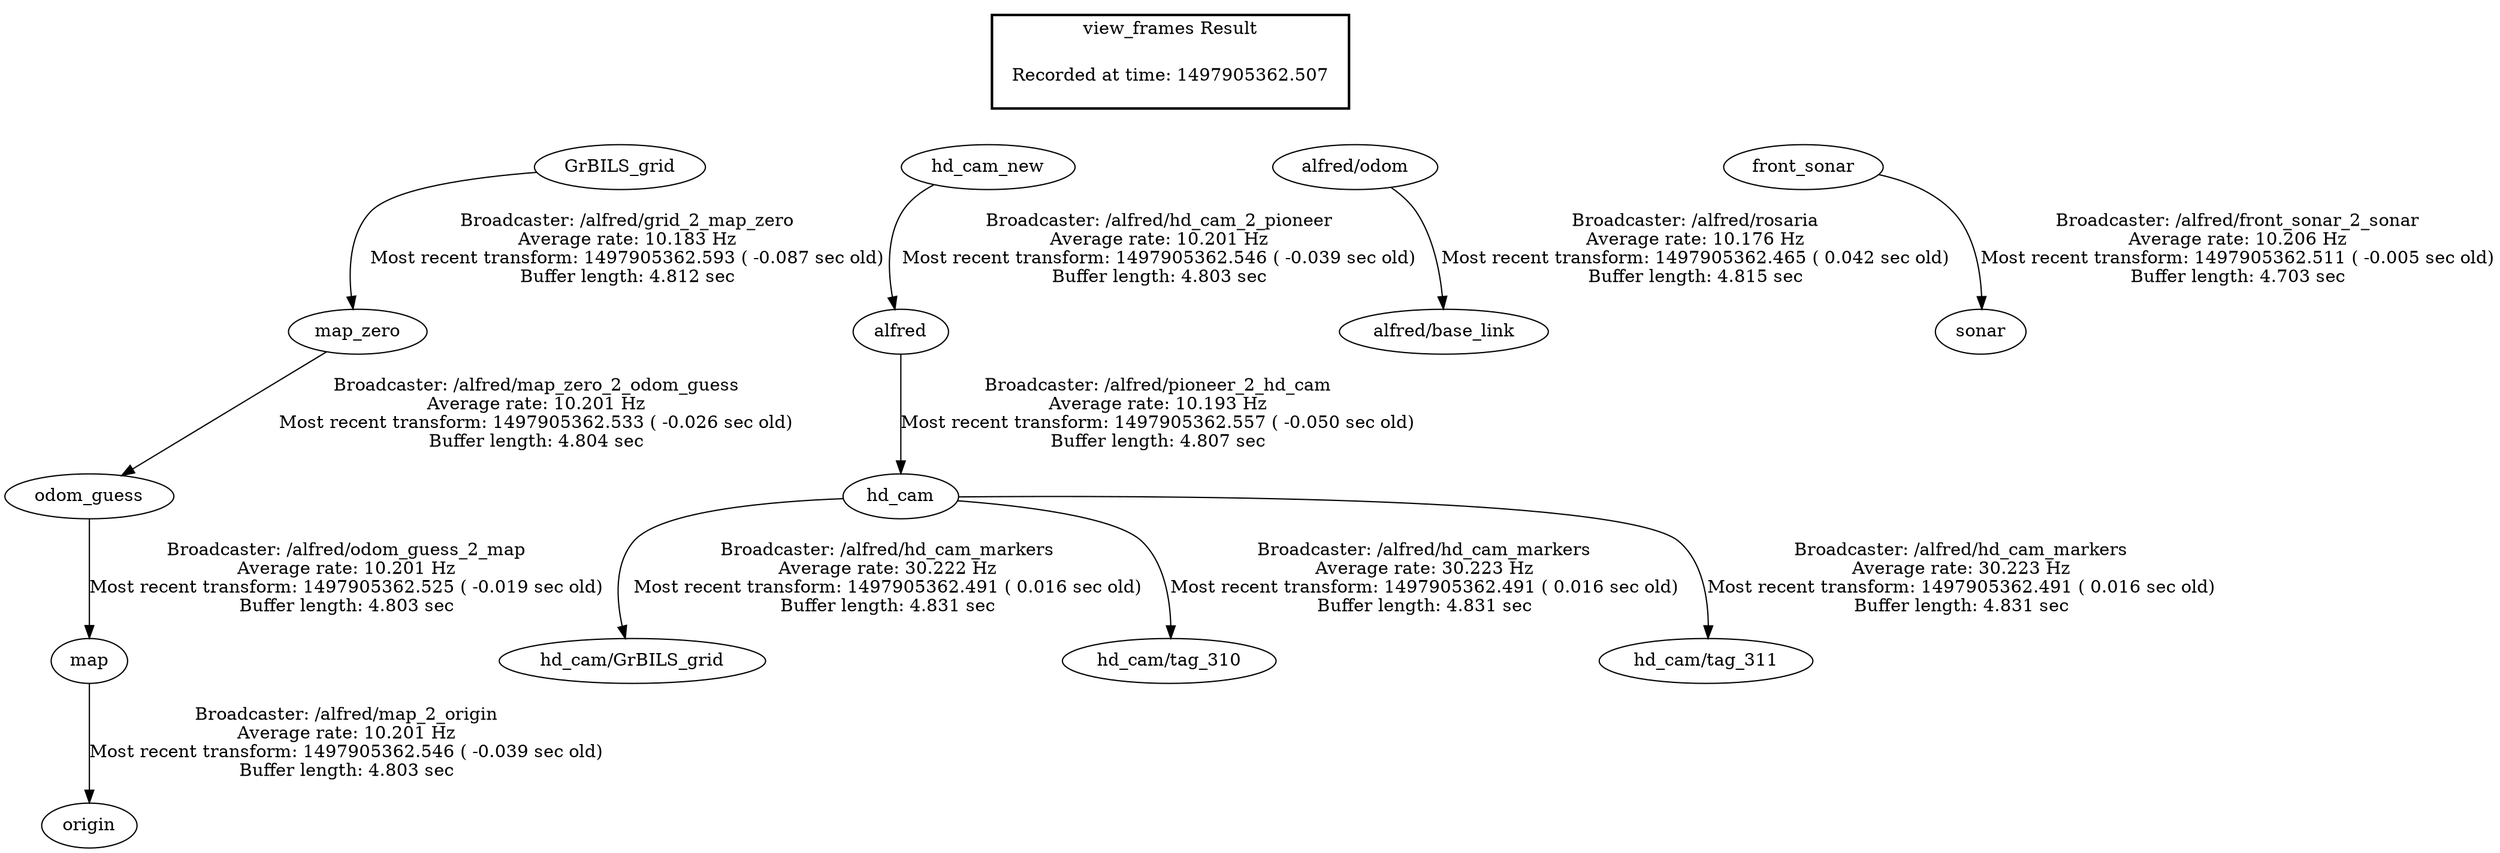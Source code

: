 digraph G {
"map_zero" -> "odom_guess"[label="Broadcaster: /alfred/map_zero_2_odom_guess\nAverage rate: 10.201 Hz\nMost recent transform: 1497905362.533 ( -0.026 sec old)\nBuffer length: 4.804 sec\n"];
"GrBILS_grid" -> "map_zero"[label="Broadcaster: /alfred/grid_2_map_zero\nAverage rate: 10.183 Hz\nMost recent transform: 1497905362.593 ( -0.087 sec old)\nBuffer length: 4.812 sec\n"];
"odom_guess" -> "map"[label="Broadcaster: /alfred/odom_guess_2_map\nAverage rate: 10.201 Hz\nMost recent transform: 1497905362.525 ( -0.019 sec old)\nBuffer length: 4.803 sec\n"];
"map" -> "origin"[label="Broadcaster: /alfred/map_2_origin\nAverage rate: 10.201 Hz\nMost recent transform: 1497905362.546 ( -0.039 sec old)\nBuffer length: 4.803 sec\n"];
"hd_cam_new" -> "alfred"[label="Broadcaster: /alfred/hd_cam_2_pioneer\nAverage rate: 10.201 Hz\nMost recent transform: 1497905362.546 ( -0.039 sec old)\nBuffer length: 4.803 sec\n"];
"alfred/odom" -> "alfred/base_link"[label="Broadcaster: /alfred/rosaria\nAverage rate: 10.176 Hz\nMost recent transform: 1497905362.465 ( 0.042 sec old)\nBuffer length: 4.815 sec\n"];
"alfred" -> "hd_cam"[label="Broadcaster: /alfred/pioneer_2_hd_cam\nAverage rate: 10.193 Hz\nMost recent transform: 1497905362.557 ( -0.050 sec old)\nBuffer length: 4.807 sec\n"];
"hd_cam" -> "hd_cam/GrBILS_grid"[label="Broadcaster: /alfred/hd_cam_markers\nAverage rate: 30.222 Hz\nMost recent transform: 1497905362.491 ( 0.016 sec old)\nBuffer length: 4.831 sec\n"];
"hd_cam" -> "hd_cam/tag_310"[label="Broadcaster: /alfred/hd_cam_markers\nAverage rate: 30.223 Hz\nMost recent transform: 1497905362.491 ( 0.016 sec old)\nBuffer length: 4.831 sec\n"];
"hd_cam" -> "hd_cam/tag_311"[label="Broadcaster: /alfred/hd_cam_markers\nAverage rate: 30.223 Hz\nMost recent transform: 1497905362.491 ( 0.016 sec old)\nBuffer length: 4.831 sec\n"];
"front_sonar" -> "sonar"[label="Broadcaster: /alfred/front_sonar_2_sonar\nAverage rate: 10.206 Hz\nMost recent transform: 1497905362.511 ( -0.005 sec old)\nBuffer length: 4.703 sec\n"];
edge [style=invis];
 subgraph cluster_legend { style=bold; color=black; label ="view_frames Result";
"Recorded at time: 1497905362.507"[ shape=plaintext ] ;
 }->"hd_cam_new";
edge [style=invis];
 subgraph cluster_legend { style=bold; color=black; label ="view_frames Result";
"Recorded at time: 1497905362.507"[ shape=plaintext ] ;
 }->"alfred/odom";
edge [style=invis];
 subgraph cluster_legend { style=bold; color=black; label ="view_frames Result";
"Recorded at time: 1497905362.507"[ shape=plaintext ] ;
 }->"GrBILS_grid";
edge [style=invis];
 subgraph cluster_legend { style=bold; color=black; label ="view_frames Result";
"Recorded at time: 1497905362.507"[ shape=plaintext ] ;
 }->"front_sonar";
}